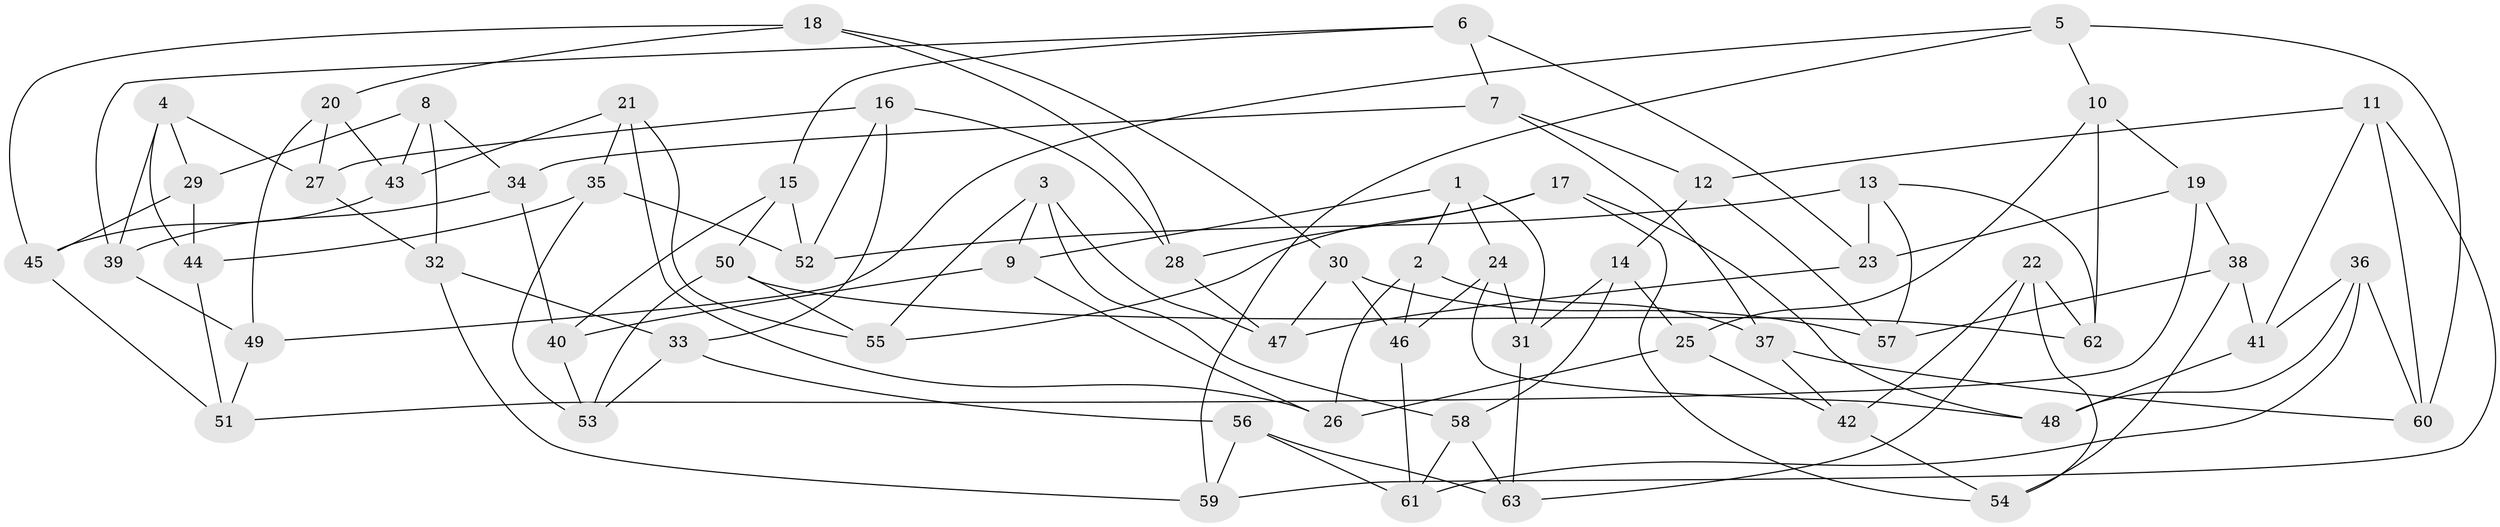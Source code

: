 // Generated by graph-tools (version 1.1) at 2025/26/03/09/25 03:26:56]
// undirected, 63 vertices, 126 edges
graph export_dot {
graph [start="1"]
  node [color=gray90,style=filled];
  1;
  2;
  3;
  4;
  5;
  6;
  7;
  8;
  9;
  10;
  11;
  12;
  13;
  14;
  15;
  16;
  17;
  18;
  19;
  20;
  21;
  22;
  23;
  24;
  25;
  26;
  27;
  28;
  29;
  30;
  31;
  32;
  33;
  34;
  35;
  36;
  37;
  38;
  39;
  40;
  41;
  42;
  43;
  44;
  45;
  46;
  47;
  48;
  49;
  50;
  51;
  52;
  53;
  54;
  55;
  56;
  57;
  58;
  59;
  60;
  61;
  62;
  63;
  1 -- 31;
  1 -- 24;
  1 -- 2;
  1 -- 9;
  2 -- 26;
  2 -- 46;
  2 -- 37;
  3 -- 47;
  3 -- 58;
  3 -- 9;
  3 -- 55;
  4 -- 29;
  4 -- 39;
  4 -- 27;
  4 -- 44;
  5 -- 49;
  5 -- 10;
  5 -- 59;
  5 -- 60;
  6 -- 23;
  6 -- 39;
  6 -- 7;
  6 -- 15;
  7 -- 34;
  7 -- 37;
  7 -- 12;
  8 -- 32;
  8 -- 29;
  8 -- 43;
  8 -- 34;
  9 -- 40;
  9 -- 26;
  10 -- 62;
  10 -- 19;
  10 -- 25;
  11 -- 59;
  11 -- 12;
  11 -- 60;
  11 -- 41;
  12 -- 57;
  12 -- 14;
  13 -- 62;
  13 -- 23;
  13 -- 57;
  13 -- 52;
  14 -- 58;
  14 -- 31;
  14 -- 25;
  15 -- 50;
  15 -- 52;
  15 -- 40;
  16 -- 33;
  16 -- 52;
  16 -- 27;
  16 -- 28;
  17 -- 55;
  17 -- 54;
  17 -- 48;
  17 -- 28;
  18 -- 20;
  18 -- 45;
  18 -- 28;
  18 -- 30;
  19 -- 23;
  19 -- 38;
  19 -- 51;
  20 -- 27;
  20 -- 49;
  20 -- 43;
  21 -- 26;
  21 -- 55;
  21 -- 43;
  21 -- 35;
  22 -- 54;
  22 -- 63;
  22 -- 42;
  22 -- 62;
  23 -- 47;
  24 -- 48;
  24 -- 46;
  24 -- 31;
  25 -- 42;
  25 -- 26;
  27 -- 32;
  28 -- 47;
  29 -- 44;
  29 -- 45;
  30 -- 57;
  30 -- 47;
  30 -- 46;
  31 -- 63;
  32 -- 59;
  32 -- 33;
  33 -- 56;
  33 -- 53;
  34 -- 39;
  34 -- 40;
  35 -- 52;
  35 -- 53;
  35 -- 44;
  36 -- 48;
  36 -- 60;
  36 -- 41;
  36 -- 61;
  37 -- 42;
  37 -- 60;
  38 -- 41;
  38 -- 57;
  38 -- 54;
  39 -- 49;
  40 -- 53;
  41 -- 48;
  42 -- 54;
  43 -- 45;
  44 -- 51;
  45 -- 51;
  46 -- 61;
  49 -- 51;
  50 -- 55;
  50 -- 53;
  50 -- 62;
  56 -- 63;
  56 -- 61;
  56 -- 59;
  58 -- 61;
  58 -- 63;
}
